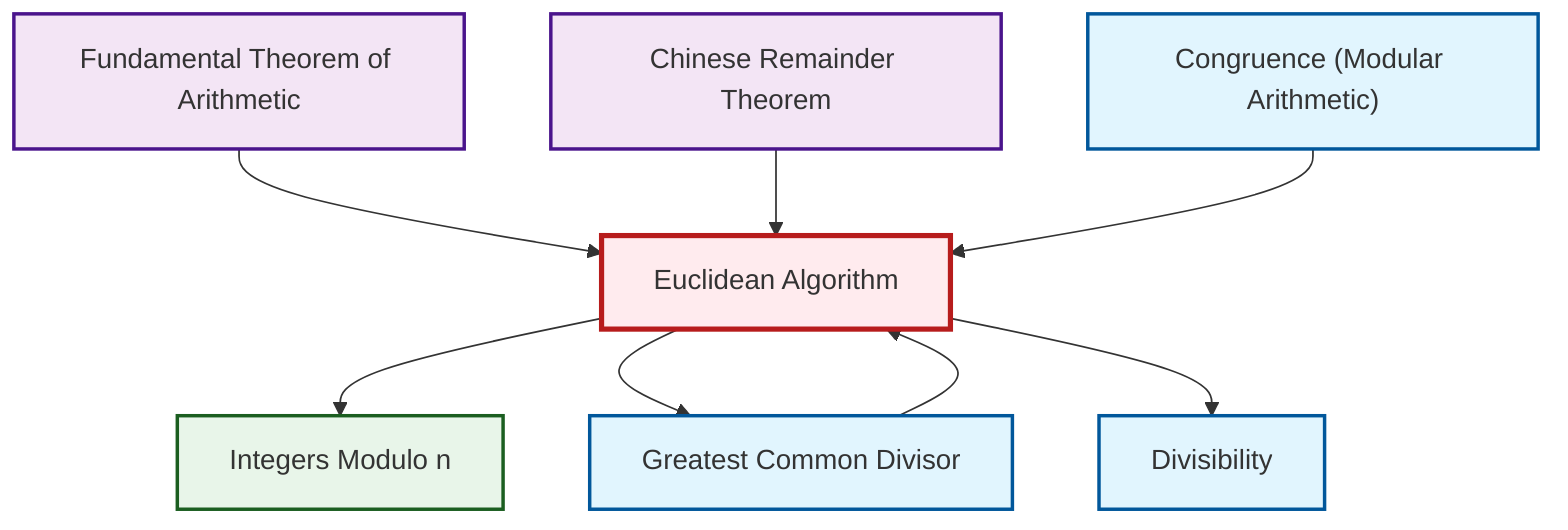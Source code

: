graph TD
    classDef definition fill:#e1f5fe,stroke:#01579b,stroke-width:2px
    classDef theorem fill:#f3e5f5,stroke:#4a148c,stroke-width:2px
    classDef axiom fill:#fff3e0,stroke:#e65100,stroke-width:2px
    classDef example fill:#e8f5e9,stroke:#1b5e20,stroke-width:2px
    classDef current fill:#ffebee,stroke:#b71c1c,stroke-width:3px
    thm-chinese-remainder["Chinese Remainder Theorem"]:::theorem
    thm-euclidean-algorithm["Euclidean Algorithm"]:::theorem
    def-gcd["Greatest Common Divisor"]:::definition
    def-congruence["Congruence (Modular Arithmetic)"]:::definition
    thm-fundamental-arithmetic["Fundamental Theorem of Arithmetic"]:::theorem
    def-divisibility["Divisibility"]:::definition
    ex-quotient-integers-mod-n["Integers Modulo n"]:::example
    thm-fundamental-arithmetic --> thm-euclidean-algorithm
    thm-euclidean-algorithm --> ex-quotient-integers-mod-n
    thm-euclidean-algorithm --> def-gcd
    def-gcd --> thm-euclidean-algorithm
    thm-chinese-remainder --> thm-euclidean-algorithm
    def-congruence --> thm-euclidean-algorithm
    thm-euclidean-algorithm --> def-divisibility
    class thm-euclidean-algorithm current